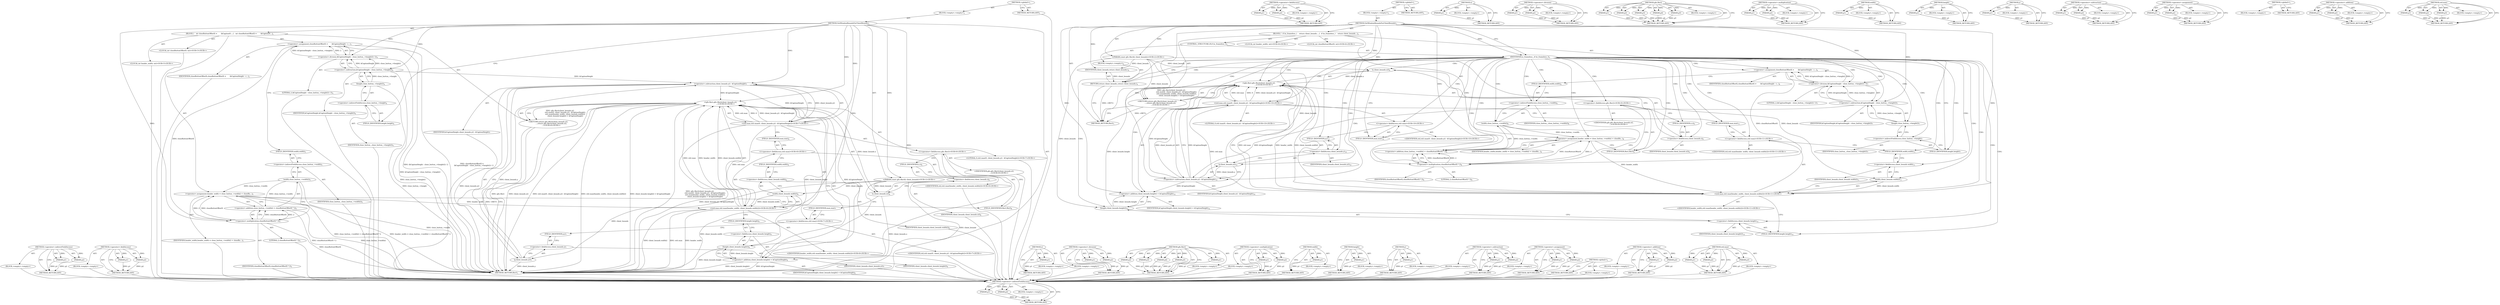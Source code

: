 digraph "std.max" {
vulnerable_110 [label=<(METHOD,&lt;operator&gt;.indirectFieldAccess)>];
vulnerable_111 [label=<(PARAM,p1)>];
vulnerable_112 [label=<(PARAM,p2)>];
vulnerable_113 [label=<(BLOCK,&lt;empty&gt;,&lt;empty&gt;)>];
vulnerable_114 [label=<(METHOD_RETURN,ANY)>];
vulnerable_137 [label=<(METHOD,&lt;operator&gt;.fieldAccess)>];
vulnerable_138 [label=<(PARAM,p1)>];
vulnerable_139 [label=<(PARAM,p2)>];
vulnerable_140 [label=<(BLOCK,&lt;empty&gt;,&lt;empty&gt;)>];
vulnerable_141 [label=<(METHOD_RETURN,ANY)>];
vulnerable_6 [label=<(METHOD,&lt;global&gt;)<SUB>1</SUB>>];
vulnerable_7 [label=<(BLOCK,&lt;empty&gt;,&lt;empty&gt;)<SUB>1</SUB>>];
vulnerable_8 [label=<(METHOD,GetWindowBoundsForClientBounds)<SUB>1</SUB>>];
vulnerable_9 [label="<(PARAM,const gfx::Rect&amp; client_bounds)<SUB>2</SUB>>"];
vulnerable_10 [label=<(BLOCK,{
   int closeButtonOffsetX =
       (kCaptionH...,{
   int closeButtonOffsetX =
       (kCaptionH...)<SUB>2</SUB>>];
vulnerable_11 [label="<(LOCAL,int closeButtonOffsetX: int)<SUB>3</SUB>>"];
vulnerable_12 [label=<(&lt;operator&gt;.assignment,closeButtonOffsetX =
       (kCaptionHeight - c...)<SUB>3</SUB>>];
vulnerable_13 [label=<(IDENTIFIER,closeButtonOffsetX,closeButtonOffsetX =
       (kCaptionHeight - c...)<SUB>3</SUB>>];
vulnerable_14 [label=<(&lt;operator&gt;.division,(kCaptionHeight - close_button_-&gt;height()) / 2)<SUB>4</SUB>>];
vulnerable_15 [label=<(&lt;operator&gt;.subtraction,kCaptionHeight - close_button_-&gt;height())<SUB>4</SUB>>];
vulnerable_16 [label=<(IDENTIFIER,kCaptionHeight,kCaptionHeight - close_button_-&gt;height())<SUB>4</SUB>>];
vulnerable_17 [label=<(height,close_button_-&gt;height())<SUB>4</SUB>>];
vulnerable_18 [label=<(&lt;operator&gt;.indirectFieldAccess,close_button_-&gt;height)<SUB>4</SUB>>];
vulnerable_19 [label=<(IDENTIFIER,close_button_,close_button_-&gt;height())<SUB>4</SUB>>];
vulnerable_20 [label=<(FIELD_IDENTIFIER,height,height)<SUB>4</SUB>>];
vulnerable_21 [label=<(LITERAL,2,(kCaptionHeight - close_button_-&gt;height()) / 2)<SUB>4</SUB>>];
vulnerable_22 [label="<(LOCAL,int header_width: int)<SUB>5</SUB>>"];
vulnerable_23 [label=<(&lt;operator&gt;.assignment,header_width = close_button_-&gt;width() + closeBu...)<SUB>5</SUB>>];
vulnerable_24 [label=<(IDENTIFIER,header_width,header_width = close_button_-&gt;width() + closeBu...)<SUB>5</SUB>>];
vulnerable_25 [label=<(&lt;operator&gt;.addition,close_button_-&gt;width() + closeButtonOffsetX * 2)<SUB>5</SUB>>];
vulnerable_26 [label=<(width,close_button_-&gt;width())<SUB>5</SUB>>];
vulnerable_27 [label=<(&lt;operator&gt;.indirectFieldAccess,close_button_-&gt;width)<SUB>5</SUB>>];
vulnerable_28 [label=<(IDENTIFIER,close_button_,close_button_-&gt;width())<SUB>5</SUB>>];
vulnerable_29 [label=<(FIELD_IDENTIFIER,width,width)<SUB>5</SUB>>];
vulnerable_30 [label=<(&lt;operator&gt;.multiplication,closeButtonOffsetX * 2)<SUB>5</SUB>>];
vulnerable_31 [label=<(IDENTIFIER,closeButtonOffsetX,closeButtonOffsetX * 2)<SUB>5</SUB>>];
vulnerable_32 [label=<(LITERAL,2,closeButtonOffsetX * 2)<SUB>5</SUB>>];
vulnerable_33 [label="<(RETURN,return gfx::Rect(client_bounds.x(),
           ...,return gfx::Rect(client_bounds.x(),
           ...)<SUB>6</SUB>>"];
vulnerable_34 [label="<(gfx.Rect,gfx::Rect(client_bounds.x(),
                  ...)<SUB>6</SUB>>"];
vulnerable_35 [label="<(&lt;operator&gt;.fieldAccess,gfx::Rect)<SUB>6</SUB>>"];
vulnerable_36 [label="<(IDENTIFIER,gfx,gfx::Rect(client_bounds.x(),
                  ...)<SUB>6</SUB>>"];
vulnerable_37 [label=<(FIELD_IDENTIFIER,Rect,Rect)<SUB>6</SUB>>];
vulnerable_38 [label=<(x,client_bounds.x())<SUB>6</SUB>>];
vulnerable_39 [label=<(&lt;operator&gt;.fieldAccess,client_bounds.x)<SUB>6</SUB>>];
vulnerable_40 [label=<(IDENTIFIER,client_bounds,client_bounds.x())<SUB>6</SUB>>];
vulnerable_41 [label=<(FIELD_IDENTIFIER,x,x)<SUB>6</SUB>>];
vulnerable_42 [label="<(std.max,std::max(0, client_bounds.y() - kCaptionHeight))<SUB>7</SUB>>"];
vulnerable_43 [label="<(&lt;operator&gt;.fieldAccess,std::max)<SUB>7</SUB>>"];
vulnerable_44 [label="<(IDENTIFIER,std,std::max(0, client_bounds.y() - kCaptionHeight))<SUB>7</SUB>>"];
vulnerable_45 [label=<(FIELD_IDENTIFIER,max,max)<SUB>7</SUB>>];
vulnerable_46 [label="<(LITERAL,0,std::max(0, client_bounds.y() - kCaptionHeight))<SUB>7</SUB>>"];
vulnerable_47 [label=<(&lt;operator&gt;.subtraction,client_bounds.y() - kCaptionHeight)<SUB>7</SUB>>];
vulnerable_48 [label=<(y,client_bounds.y())<SUB>7</SUB>>];
vulnerable_49 [label=<(&lt;operator&gt;.fieldAccess,client_bounds.y)<SUB>7</SUB>>];
vulnerable_50 [label=<(IDENTIFIER,client_bounds,client_bounds.y())<SUB>7</SUB>>];
vulnerable_51 [label=<(FIELD_IDENTIFIER,y,y)<SUB>7</SUB>>];
vulnerable_52 [label=<(IDENTIFIER,kCaptionHeight,client_bounds.y() - kCaptionHeight)<SUB>7</SUB>>];
vulnerable_53 [label="<(std.max,std::max(header_width, client_bounds.width()))<SUB>8</SUB>>"];
vulnerable_54 [label="<(&lt;operator&gt;.fieldAccess,std::max)<SUB>8</SUB>>"];
vulnerable_55 [label="<(IDENTIFIER,std,std::max(header_width, client_bounds.width()))<SUB>8</SUB>>"];
vulnerable_56 [label=<(FIELD_IDENTIFIER,max,max)<SUB>8</SUB>>];
vulnerable_57 [label="<(IDENTIFIER,header_width,std::max(header_width, client_bounds.width()))<SUB>8</SUB>>"];
vulnerable_58 [label=<(width,client_bounds.width())<SUB>8</SUB>>];
vulnerable_59 [label=<(&lt;operator&gt;.fieldAccess,client_bounds.width)<SUB>8</SUB>>];
vulnerable_60 [label=<(IDENTIFIER,client_bounds,client_bounds.width())<SUB>8</SUB>>];
vulnerable_61 [label=<(FIELD_IDENTIFIER,width,width)<SUB>8</SUB>>];
vulnerable_62 [label=<(&lt;operator&gt;.addition,client_bounds.height() + kCaptionHeight)<SUB>9</SUB>>];
vulnerable_63 [label=<(height,client_bounds.height())<SUB>9</SUB>>];
vulnerable_64 [label=<(&lt;operator&gt;.fieldAccess,client_bounds.height)<SUB>9</SUB>>];
vulnerable_65 [label=<(IDENTIFIER,client_bounds,client_bounds.height())<SUB>9</SUB>>];
vulnerable_66 [label=<(FIELD_IDENTIFIER,height,height)<SUB>9</SUB>>];
vulnerable_67 [label=<(IDENTIFIER,kCaptionHeight,client_bounds.height() + kCaptionHeight)<SUB>9</SUB>>];
vulnerable_68 [label=<(METHOD_RETURN,Rect)<SUB>1</SUB>>];
vulnerable_70 [label=<(METHOD_RETURN,ANY)<SUB>1</SUB>>];
vulnerable_142 [label=<(METHOD,x)>];
vulnerable_143 [label=<(PARAM,p1)>];
vulnerable_144 [label=<(BLOCK,&lt;empty&gt;,&lt;empty&gt;)>];
vulnerable_145 [label=<(METHOD_RETURN,ANY)>];
vulnerable_96 [label=<(METHOD,&lt;operator&gt;.division)>];
vulnerable_97 [label=<(PARAM,p1)>];
vulnerable_98 [label=<(PARAM,p2)>];
vulnerable_99 [label=<(BLOCK,&lt;empty&gt;,&lt;empty&gt;)>];
vulnerable_100 [label=<(METHOD_RETURN,ANY)>];
vulnerable_129 [label=<(METHOD,gfx.Rect)>];
vulnerable_130 [label=<(PARAM,p1)>];
vulnerable_131 [label=<(PARAM,p2)>];
vulnerable_132 [label=<(PARAM,p3)>];
vulnerable_133 [label=<(PARAM,p4)>];
vulnerable_134 [label=<(PARAM,p5)>];
vulnerable_135 [label=<(BLOCK,&lt;empty&gt;,&lt;empty&gt;)>];
vulnerable_136 [label=<(METHOD_RETURN,ANY)>];
vulnerable_124 [label=<(METHOD,&lt;operator&gt;.multiplication)>];
vulnerable_125 [label=<(PARAM,p1)>];
vulnerable_126 [label=<(PARAM,p2)>];
vulnerable_127 [label=<(BLOCK,&lt;empty&gt;,&lt;empty&gt;)>];
vulnerable_128 [label=<(METHOD_RETURN,ANY)>];
vulnerable_120 [label=<(METHOD,width)>];
vulnerable_121 [label=<(PARAM,p1)>];
vulnerable_122 [label=<(BLOCK,&lt;empty&gt;,&lt;empty&gt;)>];
vulnerable_123 [label=<(METHOD_RETURN,ANY)>];
vulnerable_106 [label=<(METHOD,height)>];
vulnerable_107 [label=<(PARAM,p1)>];
vulnerable_108 [label=<(BLOCK,&lt;empty&gt;,&lt;empty&gt;)>];
vulnerable_109 [label=<(METHOD_RETURN,ANY)>];
vulnerable_152 [label=<(METHOD,y)>];
vulnerable_153 [label=<(PARAM,p1)>];
vulnerable_154 [label=<(BLOCK,&lt;empty&gt;,&lt;empty&gt;)>];
vulnerable_155 [label=<(METHOD_RETURN,ANY)>];
vulnerable_101 [label=<(METHOD,&lt;operator&gt;.subtraction)>];
vulnerable_102 [label=<(PARAM,p1)>];
vulnerable_103 [label=<(PARAM,p2)>];
vulnerable_104 [label=<(BLOCK,&lt;empty&gt;,&lt;empty&gt;)>];
vulnerable_105 [label=<(METHOD_RETURN,ANY)>];
vulnerable_91 [label=<(METHOD,&lt;operator&gt;.assignment)>];
vulnerable_92 [label=<(PARAM,p1)>];
vulnerable_93 [label=<(PARAM,p2)>];
vulnerable_94 [label=<(BLOCK,&lt;empty&gt;,&lt;empty&gt;)>];
vulnerable_95 [label=<(METHOD_RETURN,ANY)>];
vulnerable_85 [label=<(METHOD,&lt;global&gt;)<SUB>1</SUB>>];
vulnerable_86 [label=<(BLOCK,&lt;empty&gt;,&lt;empty&gt;)>];
vulnerable_87 [label=<(METHOD_RETURN,ANY)>];
vulnerable_115 [label=<(METHOD,&lt;operator&gt;.addition)>];
vulnerable_116 [label=<(PARAM,p1)>];
vulnerable_117 [label=<(PARAM,p2)>];
vulnerable_118 [label=<(BLOCK,&lt;empty&gt;,&lt;empty&gt;)>];
vulnerable_119 [label=<(METHOD_RETURN,ANY)>];
vulnerable_146 [label=<(METHOD,std.max)>];
vulnerable_147 [label=<(PARAM,p1)>];
vulnerable_148 [label=<(PARAM,p2)>];
vulnerable_149 [label=<(PARAM,p3)>];
vulnerable_150 [label=<(BLOCK,&lt;empty&gt;,&lt;empty&gt;)>];
vulnerable_151 [label=<(METHOD_RETURN,ANY)>];
fixed_115 [label=<(METHOD,&lt;operator&gt;.indirectFieldAccess)>];
fixed_116 [label=<(PARAM,p1)>];
fixed_117 [label=<(PARAM,p2)>];
fixed_118 [label=<(BLOCK,&lt;empty&gt;,&lt;empty&gt;)>];
fixed_119 [label=<(METHOD_RETURN,ANY)>];
fixed_142 [label=<(METHOD,&lt;operator&gt;.fieldAccess)>];
fixed_143 [label=<(PARAM,p1)>];
fixed_144 [label=<(PARAM,p2)>];
fixed_145 [label=<(BLOCK,&lt;empty&gt;,&lt;empty&gt;)>];
fixed_146 [label=<(METHOD_RETURN,ANY)>];
fixed_6 [label=<(METHOD,&lt;global&gt;)<SUB>1</SUB>>];
fixed_7 [label=<(BLOCK,&lt;empty&gt;,&lt;empty&gt;)<SUB>1</SUB>>];
fixed_8 [label=<(METHOD,GetWindowBoundsForClientBounds)<SUB>1</SUB>>];
fixed_9 [label="<(PARAM,const gfx::Rect&amp; client_bounds)<SUB>2</SUB>>"];
fixed_10 [label=<(BLOCK,{
  if (is_frameless_)
    return client_bounds...,{
  if (is_frameless_)
    return client_bounds...)<SUB>2</SUB>>];
fixed_11 [label=<(CONTROL_STRUCTURE,IF,if (is_frameless_))<SUB>3</SUB>>];
fixed_12 [label=<(IDENTIFIER,is_frameless_,if (is_frameless_))<SUB>3</SUB>>];
fixed_13 [label=<(BLOCK,&lt;empty&gt;,&lt;empty&gt;)<SUB>4</SUB>>];
fixed_14 [label=<(RETURN,return client_bounds;,return client_bounds;)<SUB>4</SUB>>];
fixed_15 [label=<(IDENTIFIER,client_bounds,return client_bounds;)<SUB>4</SUB>>];
fixed_16 [label="<(LOCAL,int closeButtonOffsetX: int)<SUB>6</SUB>>"];
fixed_17 [label=<(&lt;operator&gt;.assignment,closeButtonOffsetX =
       (kCaptionHeight - c...)<SUB>6</SUB>>];
fixed_18 [label=<(IDENTIFIER,closeButtonOffsetX,closeButtonOffsetX =
       (kCaptionHeight - c...)<SUB>6</SUB>>];
fixed_19 [label=<(&lt;operator&gt;.division,(kCaptionHeight - close_button_-&gt;height()) / 2)<SUB>7</SUB>>];
fixed_20 [label=<(&lt;operator&gt;.subtraction,kCaptionHeight - close_button_-&gt;height())<SUB>7</SUB>>];
fixed_21 [label=<(IDENTIFIER,kCaptionHeight,kCaptionHeight - close_button_-&gt;height())<SUB>7</SUB>>];
fixed_22 [label=<(height,close_button_-&gt;height())<SUB>7</SUB>>];
fixed_23 [label=<(&lt;operator&gt;.indirectFieldAccess,close_button_-&gt;height)<SUB>7</SUB>>];
fixed_24 [label=<(IDENTIFIER,close_button_,close_button_-&gt;height())<SUB>7</SUB>>];
fixed_25 [label=<(FIELD_IDENTIFIER,height,height)<SUB>7</SUB>>];
fixed_26 [label=<(LITERAL,2,(kCaptionHeight - close_button_-&gt;height()) / 2)<SUB>7</SUB>>];
fixed_27 [label="<(LOCAL,int header_width: int)<SUB>8</SUB>>"];
fixed_28 [label=<(&lt;operator&gt;.assignment,header_width = close_button_-&gt;width() + closeBu...)<SUB>8</SUB>>];
fixed_29 [label=<(IDENTIFIER,header_width,header_width = close_button_-&gt;width() + closeBu...)<SUB>8</SUB>>];
fixed_30 [label=<(&lt;operator&gt;.addition,close_button_-&gt;width() + closeButtonOffsetX * 2)<SUB>8</SUB>>];
fixed_31 [label=<(width,close_button_-&gt;width())<SUB>8</SUB>>];
fixed_32 [label=<(&lt;operator&gt;.indirectFieldAccess,close_button_-&gt;width)<SUB>8</SUB>>];
fixed_33 [label=<(IDENTIFIER,close_button_,close_button_-&gt;width())<SUB>8</SUB>>];
fixed_34 [label=<(FIELD_IDENTIFIER,width,width)<SUB>8</SUB>>];
fixed_35 [label=<(&lt;operator&gt;.multiplication,closeButtonOffsetX * 2)<SUB>8</SUB>>];
fixed_36 [label=<(IDENTIFIER,closeButtonOffsetX,closeButtonOffsetX * 2)<SUB>8</SUB>>];
fixed_37 [label=<(LITERAL,2,closeButtonOffsetX * 2)<SUB>8</SUB>>];
fixed_38 [label="<(RETURN,return gfx::Rect(client_bounds.x(),
           ...,return gfx::Rect(client_bounds.x(),
           ...)<SUB>9</SUB>>"];
fixed_39 [label="<(gfx.Rect,gfx::Rect(client_bounds.x(),
                  ...)<SUB>9</SUB>>"];
fixed_40 [label="<(&lt;operator&gt;.fieldAccess,gfx::Rect)<SUB>9</SUB>>"];
fixed_41 [label="<(IDENTIFIER,gfx,gfx::Rect(client_bounds.x(),
                  ...)<SUB>9</SUB>>"];
fixed_42 [label=<(FIELD_IDENTIFIER,Rect,Rect)<SUB>9</SUB>>];
fixed_43 [label=<(x,client_bounds.x())<SUB>9</SUB>>];
fixed_44 [label=<(&lt;operator&gt;.fieldAccess,client_bounds.x)<SUB>9</SUB>>];
fixed_45 [label=<(IDENTIFIER,client_bounds,client_bounds.x())<SUB>9</SUB>>];
fixed_46 [label=<(FIELD_IDENTIFIER,x,x)<SUB>9</SUB>>];
fixed_47 [label="<(std.max,std::max(0, client_bounds.y() - kCaptionHeight))<SUB>10</SUB>>"];
fixed_48 [label="<(&lt;operator&gt;.fieldAccess,std::max)<SUB>10</SUB>>"];
fixed_49 [label="<(IDENTIFIER,std,std::max(0, client_bounds.y() - kCaptionHeight))<SUB>10</SUB>>"];
fixed_50 [label=<(FIELD_IDENTIFIER,max,max)<SUB>10</SUB>>];
fixed_51 [label="<(LITERAL,0,std::max(0, client_bounds.y() - kCaptionHeight))<SUB>10</SUB>>"];
fixed_52 [label=<(&lt;operator&gt;.subtraction,client_bounds.y() - kCaptionHeight)<SUB>10</SUB>>];
fixed_53 [label=<(y,client_bounds.y())<SUB>10</SUB>>];
fixed_54 [label=<(&lt;operator&gt;.fieldAccess,client_bounds.y)<SUB>10</SUB>>];
fixed_55 [label=<(IDENTIFIER,client_bounds,client_bounds.y())<SUB>10</SUB>>];
fixed_56 [label=<(FIELD_IDENTIFIER,y,y)<SUB>10</SUB>>];
fixed_57 [label=<(IDENTIFIER,kCaptionHeight,client_bounds.y() - kCaptionHeight)<SUB>10</SUB>>];
fixed_58 [label="<(std.max,std::max(header_width, client_bounds.width()))<SUB>11</SUB>>"];
fixed_59 [label="<(&lt;operator&gt;.fieldAccess,std::max)<SUB>11</SUB>>"];
fixed_60 [label="<(IDENTIFIER,std,std::max(header_width, client_bounds.width()))<SUB>11</SUB>>"];
fixed_61 [label=<(FIELD_IDENTIFIER,max,max)<SUB>11</SUB>>];
fixed_62 [label="<(IDENTIFIER,header_width,std::max(header_width, client_bounds.width()))<SUB>11</SUB>>"];
fixed_63 [label=<(width,client_bounds.width())<SUB>11</SUB>>];
fixed_64 [label=<(&lt;operator&gt;.fieldAccess,client_bounds.width)<SUB>11</SUB>>];
fixed_65 [label=<(IDENTIFIER,client_bounds,client_bounds.width())<SUB>11</SUB>>];
fixed_66 [label=<(FIELD_IDENTIFIER,width,width)<SUB>11</SUB>>];
fixed_67 [label=<(&lt;operator&gt;.addition,client_bounds.height() + kCaptionHeight)<SUB>12</SUB>>];
fixed_68 [label=<(height,client_bounds.height())<SUB>12</SUB>>];
fixed_69 [label=<(&lt;operator&gt;.fieldAccess,client_bounds.height)<SUB>12</SUB>>];
fixed_70 [label=<(IDENTIFIER,client_bounds,client_bounds.height())<SUB>12</SUB>>];
fixed_71 [label=<(FIELD_IDENTIFIER,height,height)<SUB>12</SUB>>];
fixed_72 [label=<(IDENTIFIER,kCaptionHeight,client_bounds.height() + kCaptionHeight)<SUB>12</SUB>>];
fixed_73 [label=<(METHOD_RETURN,Rect)<SUB>1</SUB>>];
fixed_75 [label=<(METHOD_RETURN,ANY)<SUB>1</SUB>>];
fixed_147 [label=<(METHOD,x)>];
fixed_148 [label=<(PARAM,p1)>];
fixed_149 [label=<(BLOCK,&lt;empty&gt;,&lt;empty&gt;)>];
fixed_150 [label=<(METHOD_RETURN,ANY)>];
fixed_101 [label=<(METHOD,&lt;operator&gt;.division)>];
fixed_102 [label=<(PARAM,p1)>];
fixed_103 [label=<(PARAM,p2)>];
fixed_104 [label=<(BLOCK,&lt;empty&gt;,&lt;empty&gt;)>];
fixed_105 [label=<(METHOD_RETURN,ANY)>];
fixed_134 [label=<(METHOD,gfx.Rect)>];
fixed_135 [label=<(PARAM,p1)>];
fixed_136 [label=<(PARAM,p2)>];
fixed_137 [label=<(PARAM,p3)>];
fixed_138 [label=<(PARAM,p4)>];
fixed_139 [label=<(PARAM,p5)>];
fixed_140 [label=<(BLOCK,&lt;empty&gt;,&lt;empty&gt;)>];
fixed_141 [label=<(METHOD_RETURN,ANY)>];
fixed_129 [label=<(METHOD,&lt;operator&gt;.multiplication)>];
fixed_130 [label=<(PARAM,p1)>];
fixed_131 [label=<(PARAM,p2)>];
fixed_132 [label=<(BLOCK,&lt;empty&gt;,&lt;empty&gt;)>];
fixed_133 [label=<(METHOD_RETURN,ANY)>];
fixed_125 [label=<(METHOD,width)>];
fixed_126 [label=<(PARAM,p1)>];
fixed_127 [label=<(BLOCK,&lt;empty&gt;,&lt;empty&gt;)>];
fixed_128 [label=<(METHOD_RETURN,ANY)>];
fixed_111 [label=<(METHOD,height)>];
fixed_112 [label=<(PARAM,p1)>];
fixed_113 [label=<(BLOCK,&lt;empty&gt;,&lt;empty&gt;)>];
fixed_114 [label=<(METHOD_RETURN,ANY)>];
fixed_157 [label=<(METHOD,y)>];
fixed_158 [label=<(PARAM,p1)>];
fixed_159 [label=<(BLOCK,&lt;empty&gt;,&lt;empty&gt;)>];
fixed_160 [label=<(METHOD_RETURN,ANY)>];
fixed_106 [label=<(METHOD,&lt;operator&gt;.subtraction)>];
fixed_107 [label=<(PARAM,p1)>];
fixed_108 [label=<(PARAM,p2)>];
fixed_109 [label=<(BLOCK,&lt;empty&gt;,&lt;empty&gt;)>];
fixed_110 [label=<(METHOD_RETURN,ANY)>];
fixed_96 [label=<(METHOD,&lt;operator&gt;.assignment)>];
fixed_97 [label=<(PARAM,p1)>];
fixed_98 [label=<(PARAM,p2)>];
fixed_99 [label=<(BLOCK,&lt;empty&gt;,&lt;empty&gt;)>];
fixed_100 [label=<(METHOD_RETURN,ANY)>];
fixed_90 [label=<(METHOD,&lt;global&gt;)<SUB>1</SUB>>];
fixed_91 [label=<(BLOCK,&lt;empty&gt;,&lt;empty&gt;)>];
fixed_92 [label=<(METHOD_RETURN,ANY)>];
fixed_120 [label=<(METHOD,&lt;operator&gt;.addition)>];
fixed_121 [label=<(PARAM,p1)>];
fixed_122 [label=<(PARAM,p2)>];
fixed_123 [label=<(BLOCK,&lt;empty&gt;,&lt;empty&gt;)>];
fixed_124 [label=<(METHOD_RETURN,ANY)>];
fixed_151 [label=<(METHOD,std.max)>];
fixed_152 [label=<(PARAM,p1)>];
fixed_153 [label=<(PARAM,p2)>];
fixed_154 [label=<(PARAM,p3)>];
fixed_155 [label=<(BLOCK,&lt;empty&gt;,&lt;empty&gt;)>];
fixed_156 [label=<(METHOD_RETURN,ANY)>];
vulnerable_110 -> vulnerable_111  [key=0, label="AST: "];
vulnerable_110 -> vulnerable_111  [key=1, label="DDG: "];
vulnerable_110 -> vulnerable_113  [key=0, label="AST: "];
vulnerable_110 -> vulnerable_112  [key=0, label="AST: "];
vulnerable_110 -> vulnerable_112  [key=1, label="DDG: "];
vulnerable_110 -> vulnerable_114  [key=0, label="AST: "];
vulnerable_110 -> vulnerable_114  [key=1, label="CFG: "];
vulnerable_111 -> vulnerable_114  [key=0, label="DDG: p1"];
vulnerable_112 -> vulnerable_114  [key=0, label="DDG: p2"];
vulnerable_113 -> fixed_115  [key=0];
vulnerable_114 -> fixed_115  [key=0];
vulnerable_137 -> vulnerable_138  [key=0, label="AST: "];
vulnerable_137 -> vulnerable_138  [key=1, label="DDG: "];
vulnerable_137 -> vulnerable_140  [key=0, label="AST: "];
vulnerable_137 -> vulnerable_139  [key=0, label="AST: "];
vulnerable_137 -> vulnerable_139  [key=1, label="DDG: "];
vulnerable_137 -> vulnerable_141  [key=0, label="AST: "];
vulnerable_137 -> vulnerable_141  [key=1, label="CFG: "];
vulnerable_138 -> vulnerable_141  [key=0, label="DDG: p1"];
vulnerable_139 -> vulnerable_141  [key=0, label="DDG: p2"];
vulnerable_140 -> fixed_115  [key=0];
vulnerable_141 -> fixed_115  [key=0];
vulnerable_6 -> vulnerable_7  [key=0, label="AST: "];
vulnerable_6 -> vulnerable_70  [key=0, label="AST: "];
vulnerable_6 -> vulnerable_70  [key=1, label="CFG: "];
vulnerable_7 -> vulnerable_8  [key=0, label="AST: "];
vulnerable_8 -> vulnerable_9  [key=0, label="AST: "];
vulnerable_8 -> vulnerable_9  [key=1, label="DDG: "];
vulnerable_8 -> vulnerable_10  [key=0, label="AST: "];
vulnerable_8 -> vulnerable_68  [key=0, label="AST: "];
vulnerable_8 -> vulnerable_20  [key=0, label="CFG: "];
vulnerable_8 -> vulnerable_14  [key=0, label="DDG: "];
vulnerable_8 -> vulnerable_34  [key=0, label="DDG: "];
vulnerable_8 -> vulnerable_15  [key=0, label="DDG: "];
vulnerable_8 -> vulnerable_30  [key=0, label="DDG: "];
vulnerable_8 -> vulnerable_42  [key=0, label="DDG: "];
vulnerable_8 -> vulnerable_53  [key=0, label="DDG: "];
vulnerable_8 -> vulnerable_62  [key=0, label="DDG: "];
vulnerable_8 -> vulnerable_47  [key=0, label="DDG: "];
vulnerable_9 -> vulnerable_68  [key=0, label="DDG: client_bounds"];
vulnerable_9 -> vulnerable_38  [key=0, label="DDG: client_bounds"];
vulnerable_9 -> vulnerable_58  [key=0, label="DDG: client_bounds"];
vulnerable_9 -> vulnerable_63  [key=0, label="DDG: client_bounds"];
vulnerable_9 -> vulnerable_48  [key=0, label="DDG: client_bounds"];
vulnerable_10 -> vulnerable_11  [key=0, label="AST: "];
vulnerable_10 -> vulnerable_12  [key=0, label="AST: "];
vulnerable_10 -> vulnerable_22  [key=0, label="AST: "];
vulnerable_10 -> vulnerable_23  [key=0, label="AST: "];
vulnerable_10 -> vulnerable_33  [key=0, label="AST: "];
vulnerable_11 -> fixed_115  [key=0];
vulnerable_12 -> vulnerable_13  [key=0, label="AST: "];
vulnerable_12 -> vulnerable_14  [key=0, label="AST: "];
vulnerable_12 -> vulnerable_29  [key=0, label="CFG: "];
vulnerable_12 -> vulnerable_68  [key=0, label="DDG: (kCaptionHeight - close_button_-&gt;height()) / 2"];
vulnerable_12 -> vulnerable_68  [key=1, label="DDG: closeButtonOffsetX =
       (kCaptionHeight - close_button_-&gt;height()) / 2"];
vulnerable_12 -> vulnerable_30  [key=0, label="DDG: closeButtonOffsetX"];
vulnerable_13 -> fixed_115  [key=0];
vulnerable_14 -> vulnerable_15  [key=0, label="AST: "];
vulnerable_14 -> vulnerable_21  [key=0, label="AST: "];
vulnerable_14 -> vulnerable_12  [key=0, label="CFG: "];
vulnerable_14 -> vulnerable_12  [key=1, label="DDG: kCaptionHeight - close_button_-&gt;height()"];
vulnerable_14 -> vulnerable_12  [key=2, label="DDG: 2"];
vulnerable_14 -> vulnerable_68  [key=0, label="DDG: kCaptionHeight - close_button_-&gt;height()"];
vulnerable_15 -> vulnerable_16  [key=0, label="AST: "];
vulnerable_15 -> vulnerable_17  [key=0, label="AST: "];
vulnerable_15 -> vulnerable_14  [key=0, label="CFG: "];
vulnerable_15 -> vulnerable_14  [key=1, label="DDG: kCaptionHeight"];
vulnerable_15 -> vulnerable_14  [key=2, label="DDG: close_button_-&gt;height()"];
vulnerable_15 -> vulnerable_68  [key=0, label="DDG: close_button_-&gt;height()"];
vulnerable_15 -> vulnerable_47  [key=0, label="DDG: kCaptionHeight"];
vulnerable_16 -> fixed_115  [key=0];
vulnerable_17 -> vulnerable_18  [key=0, label="AST: "];
vulnerable_17 -> vulnerable_15  [key=0, label="CFG: "];
vulnerable_17 -> vulnerable_15  [key=1, label="DDG: close_button_-&gt;height"];
vulnerable_17 -> vulnerable_68  [key=0, label="DDG: close_button_-&gt;height"];
vulnerable_18 -> vulnerable_19  [key=0, label="AST: "];
vulnerable_18 -> vulnerable_20  [key=0, label="AST: "];
vulnerable_18 -> vulnerable_17  [key=0, label="CFG: "];
vulnerable_19 -> fixed_115  [key=0];
vulnerable_20 -> vulnerable_18  [key=0, label="CFG: "];
vulnerable_21 -> fixed_115  [key=0];
vulnerable_22 -> fixed_115  [key=0];
vulnerable_23 -> vulnerable_24  [key=0, label="AST: "];
vulnerable_23 -> vulnerable_25  [key=0, label="AST: "];
vulnerable_23 -> vulnerable_37  [key=0, label="CFG: "];
vulnerable_23 -> vulnerable_68  [key=0, label="DDG: close_button_-&gt;width() + closeButtonOffsetX * 2"];
vulnerable_23 -> vulnerable_68  [key=1, label="DDG: header_width = close_button_-&gt;width() + closeButtonOffsetX * 2"];
vulnerable_23 -> vulnerable_53  [key=0, label="DDG: header_width"];
vulnerable_24 -> fixed_115  [key=0];
vulnerable_25 -> vulnerable_26  [key=0, label="AST: "];
vulnerable_25 -> vulnerable_30  [key=0, label="AST: "];
vulnerable_25 -> vulnerable_23  [key=0, label="CFG: "];
vulnerable_25 -> vulnerable_68  [key=0, label="DDG: close_button_-&gt;width()"];
vulnerable_25 -> vulnerable_68  [key=1, label="DDG: closeButtonOffsetX * 2"];
vulnerable_26 -> vulnerable_27  [key=0, label="AST: "];
vulnerable_26 -> vulnerable_30  [key=0, label="CFG: "];
vulnerable_26 -> vulnerable_68  [key=0, label="DDG: close_button_-&gt;width"];
vulnerable_26 -> vulnerable_23  [key=0, label="DDG: close_button_-&gt;width"];
vulnerable_26 -> vulnerable_25  [key=0, label="DDG: close_button_-&gt;width"];
vulnerable_27 -> vulnerable_28  [key=0, label="AST: "];
vulnerable_27 -> vulnerable_29  [key=0, label="AST: "];
vulnerable_27 -> vulnerable_26  [key=0, label="CFG: "];
vulnerable_28 -> fixed_115  [key=0];
vulnerable_29 -> vulnerable_27  [key=0, label="CFG: "];
vulnerable_30 -> vulnerable_31  [key=0, label="AST: "];
vulnerable_30 -> vulnerable_32  [key=0, label="AST: "];
vulnerable_30 -> vulnerable_25  [key=0, label="CFG: "];
vulnerable_30 -> vulnerable_25  [key=1, label="DDG: closeButtonOffsetX"];
vulnerable_30 -> vulnerable_25  [key=2, label="DDG: 2"];
vulnerable_30 -> vulnerable_68  [key=0, label="DDG: closeButtonOffsetX"];
vulnerable_30 -> vulnerable_23  [key=0, label="DDG: closeButtonOffsetX"];
vulnerable_30 -> vulnerable_23  [key=1, label="DDG: 2"];
vulnerable_31 -> fixed_115  [key=0];
vulnerable_32 -> fixed_115  [key=0];
vulnerable_33 -> vulnerable_34  [key=0, label="AST: "];
vulnerable_33 -> vulnerable_68  [key=0, label="CFG: "];
vulnerable_33 -> vulnerable_68  [key=1, label="DDG: &lt;RET&gt;"];
vulnerable_34 -> vulnerable_35  [key=0, label="AST: "];
vulnerable_34 -> vulnerable_38  [key=0, label="AST: "];
vulnerable_34 -> vulnerable_42  [key=0, label="AST: "];
vulnerable_34 -> vulnerable_53  [key=0, label="AST: "];
vulnerable_34 -> vulnerable_62  [key=0, label="AST: "];
vulnerable_34 -> vulnerable_33  [key=0, label="CFG: "];
vulnerable_34 -> vulnerable_33  [key=1, label="DDG: gfx::Rect(client_bounds.x(),
                   std::max(0, client_bounds.y() - kCaptionHeight),
                   std::max(header_width, client_bounds.width()),
                   client_bounds.height() + kCaptionHeight)"];
vulnerable_34 -> vulnerable_68  [key=0, label="DDG: gfx::Rect"];
vulnerable_34 -> vulnerable_68  [key=1, label="DDG: client_bounds.x()"];
vulnerable_34 -> vulnerable_68  [key=2, label="DDG: std::max(0, client_bounds.y() - kCaptionHeight)"];
vulnerable_34 -> vulnerable_68  [key=3, label="DDG: std::max(header_width, client_bounds.width())"];
vulnerable_34 -> vulnerable_68  [key=4, label="DDG: client_bounds.height() + kCaptionHeight"];
vulnerable_34 -> vulnerable_68  [key=5, label="DDG: gfx::Rect(client_bounds.x(),
                   std::max(0, client_bounds.y() - kCaptionHeight),
                   std::max(header_width, client_bounds.width()),
                   client_bounds.height() + kCaptionHeight)"];
vulnerable_35 -> vulnerable_36  [key=0, label="AST: "];
vulnerable_35 -> vulnerable_37  [key=0, label="AST: "];
vulnerable_35 -> vulnerable_41  [key=0, label="CFG: "];
vulnerable_36 -> fixed_115  [key=0];
vulnerable_37 -> vulnerable_35  [key=0, label="CFG: "];
vulnerable_38 -> vulnerable_39  [key=0, label="AST: "];
vulnerable_38 -> vulnerable_45  [key=0, label="CFG: "];
vulnerable_38 -> vulnerable_68  [key=0, label="DDG: client_bounds.x"];
vulnerable_38 -> vulnerable_34  [key=0, label="DDG: client_bounds.x"];
vulnerable_39 -> vulnerable_40  [key=0, label="AST: "];
vulnerable_39 -> vulnerable_41  [key=0, label="AST: "];
vulnerable_39 -> vulnerable_38  [key=0, label="CFG: "];
vulnerable_40 -> fixed_115  [key=0];
vulnerable_41 -> vulnerable_39  [key=0, label="CFG: "];
vulnerable_42 -> vulnerable_43  [key=0, label="AST: "];
vulnerable_42 -> vulnerable_46  [key=0, label="AST: "];
vulnerable_42 -> vulnerable_47  [key=0, label="AST: "];
vulnerable_42 -> vulnerable_56  [key=0, label="CFG: "];
vulnerable_42 -> vulnerable_68  [key=0, label="DDG: client_bounds.y() - kCaptionHeight"];
vulnerable_42 -> vulnerable_34  [key=0, label="DDG: std::max"];
vulnerable_42 -> vulnerable_34  [key=1, label="DDG: 0"];
vulnerable_42 -> vulnerable_34  [key=2, label="DDG: client_bounds.y() - kCaptionHeight"];
vulnerable_42 -> vulnerable_53  [key=0, label="DDG: std::max"];
vulnerable_43 -> vulnerable_44  [key=0, label="AST: "];
vulnerable_43 -> vulnerable_45  [key=0, label="AST: "];
vulnerable_43 -> vulnerable_51  [key=0, label="CFG: "];
vulnerable_44 -> fixed_115  [key=0];
vulnerable_45 -> vulnerable_43  [key=0, label="CFG: "];
vulnerable_46 -> fixed_115  [key=0];
vulnerable_47 -> vulnerable_48  [key=0, label="AST: "];
vulnerable_47 -> vulnerable_52  [key=0, label="AST: "];
vulnerable_47 -> vulnerable_42  [key=0, label="CFG: "];
vulnerable_47 -> vulnerable_42  [key=1, label="DDG: client_bounds.y()"];
vulnerable_47 -> vulnerable_42  [key=2, label="DDG: kCaptionHeight"];
vulnerable_47 -> vulnerable_68  [key=0, label="DDG: client_bounds.y()"];
vulnerable_47 -> vulnerable_34  [key=0, label="DDG: kCaptionHeight"];
vulnerable_47 -> vulnerable_62  [key=0, label="DDG: kCaptionHeight"];
vulnerable_48 -> vulnerable_49  [key=0, label="AST: "];
vulnerable_48 -> vulnerable_47  [key=0, label="CFG: "];
vulnerable_48 -> vulnerable_47  [key=1, label="DDG: client_bounds.y"];
vulnerable_48 -> vulnerable_68  [key=0, label="DDG: client_bounds.y"];
vulnerable_49 -> vulnerable_50  [key=0, label="AST: "];
vulnerable_49 -> vulnerable_51  [key=0, label="AST: "];
vulnerable_49 -> vulnerable_48  [key=0, label="CFG: "];
vulnerable_50 -> fixed_115  [key=0];
vulnerable_51 -> vulnerable_49  [key=0, label="CFG: "];
vulnerable_52 -> fixed_115  [key=0];
vulnerable_53 -> vulnerable_54  [key=0, label="AST: "];
vulnerable_53 -> vulnerable_57  [key=0, label="AST: "];
vulnerable_53 -> vulnerable_58  [key=0, label="AST: "];
vulnerable_53 -> vulnerable_66  [key=0, label="CFG: "];
vulnerable_53 -> vulnerable_68  [key=0, label="DDG: std::max"];
vulnerable_53 -> vulnerable_68  [key=1, label="DDG: header_width"];
vulnerable_53 -> vulnerable_68  [key=2, label="DDG: client_bounds.width()"];
vulnerable_53 -> vulnerable_34  [key=0, label="DDG: std::max"];
vulnerable_53 -> vulnerable_34  [key=1, label="DDG: header_width"];
vulnerable_53 -> vulnerable_34  [key=2, label="DDG: client_bounds.width()"];
vulnerable_54 -> vulnerable_55  [key=0, label="AST: "];
vulnerable_54 -> vulnerable_56  [key=0, label="AST: "];
vulnerable_54 -> vulnerable_61  [key=0, label="CFG: "];
vulnerable_55 -> fixed_115  [key=0];
vulnerable_56 -> vulnerable_54  [key=0, label="CFG: "];
vulnerable_57 -> fixed_115  [key=0];
vulnerable_58 -> vulnerable_59  [key=0, label="AST: "];
vulnerable_58 -> vulnerable_53  [key=0, label="CFG: "];
vulnerable_58 -> vulnerable_53  [key=1, label="DDG: client_bounds.width"];
vulnerable_58 -> vulnerable_68  [key=0, label="DDG: client_bounds.width"];
vulnerable_59 -> vulnerable_60  [key=0, label="AST: "];
vulnerable_59 -> vulnerable_61  [key=0, label="AST: "];
vulnerable_59 -> vulnerable_58  [key=0, label="CFG: "];
vulnerable_60 -> fixed_115  [key=0];
vulnerable_61 -> vulnerable_59  [key=0, label="CFG: "];
vulnerable_62 -> vulnerable_63  [key=0, label="AST: "];
vulnerable_62 -> vulnerable_67  [key=0, label="AST: "];
vulnerable_62 -> vulnerable_34  [key=0, label="CFG: "];
vulnerable_62 -> vulnerable_68  [key=0, label="DDG: client_bounds.height()"];
vulnerable_62 -> vulnerable_68  [key=1, label="DDG: kCaptionHeight"];
vulnerable_63 -> vulnerable_64  [key=0, label="AST: "];
vulnerable_63 -> vulnerable_62  [key=0, label="CFG: "];
vulnerable_63 -> vulnerable_62  [key=1, label="DDG: client_bounds.height"];
vulnerable_63 -> vulnerable_68  [key=0, label="DDG: client_bounds.height"];
vulnerable_63 -> vulnerable_34  [key=0, label="DDG: client_bounds.height"];
vulnerable_64 -> vulnerable_65  [key=0, label="AST: "];
vulnerable_64 -> vulnerable_66  [key=0, label="AST: "];
vulnerable_64 -> vulnerable_63  [key=0, label="CFG: "];
vulnerable_65 -> fixed_115  [key=0];
vulnerable_66 -> vulnerable_64  [key=0, label="CFG: "];
vulnerable_67 -> fixed_115  [key=0];
vulnerable_68 -> fixed_115  [key=0];
vulnerable_70 -> fixed_115  [key=0];
vulnerable_142 -> vulnerable_143  [key=0, label="AST: "];
vulnerable_142 -> vulnerable_143  [key=1, label="DDG: "];
vulnerable_142 -> vulnerable_144  [key=0, label="AST: "];
vulnerable_142 -> vulnerable_145  [key=0, label="AST: "];
vulnerable_142 -> vulnerable_145  [key=1, label="CFG: "];
vulnerable_143 -> vulnerable_145  [key=0, label="DDG: p1"];
vulnerable_144 -> fixed_115  [key=0];
vulnerable_145 -> fixed_115  [key=0];
vulnerable_96 -> vulnerable_97  [key=0, label="AST: "];
vulnerable_96 -> vulnerable_97  [key=1, label="DDG: "];
vulnerable_96 -> vulnerable_99  [key=0, label="AST: "];
vulnerable_96 -> vulnerable_98  [key=0, label="AST: "];
vulnerable_96 -> vulnerable_98  [key=1, label="DDG: "];
vulnerable_96 -> vulnerable_100  [key=0, label="AST: "];
vulnerable_96 -> vulnerable_100  [key=1, label="CFG: "];
vulnerable_97 -> vulnerable_100  [key=0, label="DDG: p1"];
vulnerable_98 -> vulnerable_100  [key=0, label="DDG: p2"];
vulnerable_99 -> fixed_115  [key=0];
vulnerable_100 -> fixed_115  [key=0];
vulnerable_129 -> vulnerable_130  [key=0, label="AST: "];
vulnerable_129 -> vulnerable_130  [key=1, label="DDG: "];
vulnerable_129 -> vulnerable_135  [key=0, label="AST: "];
vulnerable_129 -> vulnerable_131  [key=0, label="AST: "];
vulnerable_129 -> vulnerable_131  [key=1, label="DDG: "];
vulnerable_129 -> vulnerable_136  [key=0, label="AST: "];
vulnerable_129 -> vulnerable_136  [key=1, label="CFG: "];
vulnerable_129 -> vulnerable_132  [key=0, label="AST: "];
vulnerable_129 -> vulnerable_132  [key=1, label="DDG: "];
vulnerable_129 -> vulnerable_133  [key=0, label="AST: "];
vulnerable_129 -> vulnerable_133  [key=1, label="DDG: "];
vulnerable_129 -> vulnerable_134  [key=0, label="AST: "];
vulnerable_129 -> vulnerable_134  [key=1, label="DDG: "];
vulnerable_130 -> vulnerable_136  [key=0, label="DDG: p1"];
vulnerable_131 -> vulnerable_136  [key=0, label="DDG: p2"];
vulnerable_132 -> vulnerable_136  [key=0, label="DDG: p3"];
vulnerable_133 -> vulnerable_136  [key=0, label="DDG: p4"];
vulnerable_134 -> vulnerable_136  [key=0, label="DDG: p5"];
vulnerable_135 -> fixed_115  [key=0];
vulnerable_136 -> fixed_115  [key=0];
vulnerable_124 -> vulnerable_125  [key=0, label="AST: "];
vulnerable_124 -> vulnerable_125  [key=1, label="DDG: "];
vulnerable_124 -> vulnerable_127  [key=0, label="AST: "];
vulnerable_124 -> vulnerable_126  [key=0, label="AST: "];
vulnerable_124 -> vulnerable_126  [key=1, label="DDG: "];
vulnerable_124 -> vulnerable_128  [key=0, label="AST: "];
vulnerable_124 -> vulnerable_128  [key=1, label="CFG: "];
vulnerable_125 -> vulnerable_128  [key=0, label="DDG: p1"];
vulnerable_126 -> vulnerable_128  [key=0, label="DDG: p2"];
vulnerable_127 -> fixed_115  [key=0];
vulnerable_128 -> fixed_115  [key=0];
vulnerable_120 -> vulnerable_121  [key=0, label="AST: "];
vulnerable_120 -> vulnerable_121  [key=1, label="DDG: "];
vulnerable_120 -> vulnerable_122  [key=0, label="AST: "];
vulnerable_120 -> vulnerable_123  [key=0, label="AST: "];
vulnerable_120 -> vulnerable_123  [key=1, label="CFG: "];
vulnerable_121 -> vulnerable_123  [key=0, label="DDG: p1"];
vulnerable_122 -> fixed_115  [key=0];
vulnerable_123 -> fixed_115  [key=0];
vulnerable_106 -> vulnerable_107  [key=0, label="AST: "];
vulnerable_106 -> vulnerable_107  [key=1, label="DDG: "];
vulnerable_106 -> vulnerable_108  [key=0, label="AST: "];
vulnerable_106 -> vulnerable_109  [key=0, label="AST: "];
vulnerable_106 -> vulnerable_109  [key=1, label="CFG: "];
vulnerable_107 -> vulnerable_109  [key=0, label="DDG: p1"];
vulnerable_108 -> fixed_115  [key=0];
vulnerable_109 -> fixed_115  [key=0];
vulnerable_152 -> vulnerable_153  [key=0, label="AST: "];
vulnerable_152 -> vulnerable_153  [key=1, label="DDG: "];
vulnerable_152 -> vulnerable_154  [key=0, label="AST: "];
vulnerable_152 -> vulnerable_155  [key=0, label="AST: "];
vulnerable_152 -> vulnerable_155  [key=1, label="CFG: "];
vulnerable_153 -> vulnerable_155  [key=0, label="DDG: p1"];
vulnerable_154 -> fixed_115  [key=0];
vulnerable_155 -> fixed_115  [key=0];
vulnerable_101 -> vulnerable_102  [key=0, label="AST: "];
vulnerable_101 -> vulnerable_102  [key=1, label="DDG: "];
vulnerable_101 -> vulnerable_104  [key=0, label="AST: "];
vulnerable_101 -> vulnerable_103  [key=0, label="AST: "];
vulnerable_101 -> vulnerable_103  [key=1, label="DDG: "];
vulnerable_101 -> vulnerable_105  [key=0, label="AST: "];
vulnerable_101 -> vulnerable_105  [key=1, label="CFG: "];
vulnerable_102 -> vulnerable_105  [key=0, label="DDG: p1"];
vulnerable_103 -> vulnerable_105  [key=0, label="DDG: p2"];
vulnerable_104 -> fixed_115  [key=0];
vulnerable_105 -> fixed_115  [key=0];
vulnerable_91 -> vulnerable_92  [key=0, label="AST: "];
vulnerable_91 -> vulnerable_92  [key=1, label="DDG: "];
vulnerable_91 -> vulnerable_94  [key=0, label="AST: "];
vulnerable_91 -> vulnerable_93  [key=0, label="AST: "];
vulnerable_91 -> vulnerable_93  [key=1, label="DDG: "];
vulnerable_91 -> vulnerable_95  [key=0, label="AST: "];
vulnerable_91 -> vulnerable_95  [key=1, label="CFG: "];
vulnerable_92 -> vulnerable_95  [key=0, label="DDG: p1"];
vulnerable_93 -> vulnerable_95  [key=0, label="DDG: p2"];
vulnerable_94 -> fixed_115  [key=0];
vulnerable_95 -> fixed_115  [key=0];
vulnerable_85 -> vulnerable_86  [key=0, label="AST: "];
vulnerable_85 -> vulnerable_87  [key=0, label="AST: "];
vulnerable_85 -> vulnerable_87  [key=1, label="CFG: "];
vulnerable_86 -> fixed_115  [key=0];
vulnerable_87 -> fixed_115  [key=0];
vulnerable_115 -> vulnerable_116  [key=0, label="AST: "];
vulnerable_115 -> vulnerable_116  [key=1, label="DDG: "];
vulnerable_115 -> vulnerable_118  [key=0, label="AST: "];
vulnerable_115 -> vulnerable_117  [key=0, label="AST: "];
vulnerable_115 -> vulnerable_117  [key=1, label="DDG: "];
vulnerable_115 -> vulnerable_119  [key=0, label="AST: "];
vulnerable_115 -> vulnerable_119  [key=1, label="CFG: "];
vulnerable_116 -> vulnerable_119  [key=0, label="DDG: p1"];
vulnerable_117 -> vulnerable_119  [key=0, label="DDG: p2"];
vulnerable_118 -> fixed_115  [key=0];
vulnerable_119 -> fixed_115  [key=0];
vulnerable_146 -> vulnerable_147  [key=0, label="AST: "];
vulnerable_146 -> vulnerable_147  [key=1, label="DDG: "];
vulnerable_146 -> vulnerable_150  [key=0, label="AST: "];
vulnerable_146 -> vulnerable_148  [key=0, label="AST: "];
vulnerable_146 -> vulnerable_148  [key=1, label="DDG: "];
vulnerable_146 -> vulnerable_151  [key=0, label="AST: "];
vulnerable_146 -> vulnerable_151  [key=1, label="CFG: "];
vulnerable_146 -> vulnerable_149  [key=0, label="AST: "];
vulnerable_146 -> vulnerable_149  [key=1, label="DDG: "];
vulnerable_147 -> vulnerable_151  [key=0, label="DDG: p1"];
vulnerable_148 -> vulnerable_151  [key=0, label="DDG: p2"];
vulnerable_149 -> vulnerable_151  [key=0, label="DDG: p3"];
vulnerable_150 -> fixed_115  [key=0];
vulnerable_151 -> fixed_115  [key=0];
fixed_115 -> fixed_116  [key=0, label="AST: "];
fixed_115 -> fixed_116  [key=1, label="DDG: "];
fixed_115 -> fixed_118  [key=0, label="AST: "];
fixed_115 -> fixed_117  [key=0, label="AST: "];
fixed_115 -> fixed_117  [key=1, label="DDG: "];
fixed_115 -> fixed_119  [key=0, label="AST: "];
fixed_115 -> fixed_119  [key=1, label="CFG: "];
fixed_116 -> fixed_119  [key=0, label="DDG: p1"];
fixed_117 -> fixed_119  [key=0, label="DDG: p2"];
fixed_142 -> fixed_143  [key=0, label="AST: "];
fixed_142 -> fixed_143  [key=1, label="DDG: "];
fixed_142 -> fixed_145  [key=0, label="AST: "];
fixed_142 -> fixed_144  [key=0, label="AST: "];
fixed_142 -> fixed_144  [key=1, label="DDG: "];
fixed_142 -> fixed_146  [key=0, label="AST: "];
fixed_142 -> fixed_146  [key=1, label="CFG: "];
fixed_143 -> fixed_146  [key=0, label="DDG: p1"];
fixed_144 -> fixed_146  [key=0, label="DDG: p2"];
fixed_6 -> fixed_7  [key=0, label="AST: "];
fixed_6 -> fixed_75  [key=0, label="AST: "];
fixed_6 -> fixed_75  [key=1, label="CFG: "];
fixed_7 -> fixed_8  [key=0, label="AST: "];
fixed_8 -> fixed_9  [key=0, label="AST: "];
fixed_8 -> fixed_9  [key=1, label="DDG: "];
fixed_8 -> fixed_10  [key=0, label="AST: "];
fixed_8 -> fixed_73  [key=0, label="AST: "];
fixed_8 -> fixed_12  [key=0, label="CFG: "];
fixed_8 -> fixed_12  [key=1, label="DDG: "];
fixed_8 -> fixed_19  [key=0, label="DDG: "];
fixed_8 -> fixed_39  [key=0, label="DDG: "];
fixed_8 -> fixed_15  [key=0, label="DDG: "];
fixed_8 -> fixed_20  [key=0, label="DDG: "];
fixed_8 -> fixed_35  [key=0, label="DDG: "];
fixed_8 -> fixed_47  [key=0, label="DDG: "];
fixed_8 -> fixed_58  [key=0, label="DDG: "];
fixed_8 -> fixed_67  [key=0, label="DDG: "];
fixed_8 -> fixed_52  [key=0, label="DDG: "];
fixed_9 -> fixed_73  [key=0, label="DDG: client_bounds"];
fixed_9 -> fixed_15  [key=0, label="DDG: client_bounds"];
fixed_9 -> fixed_43  [key=0, label="DDG: client_bounds"];
fixed_9 -> fixed_63  [key=0, label="DDG: client_bounds"];
fixed_9 -> fixed_68  [key=0, label="DDG: client_bounds"];
fixed_9 -> fixed_53  [key=0, label="DDG: client_bounds"];
fixed_10 -> fixed_11  [key=0, label="AST: "];
fixed_10 -> fixed_16  [key=0, label="AST: "];
fixed_10 -> fixed_17  [key=0, label="AST: "];
fixed_10 -> fixed_27  [key=0, label="AST: "];
fixed_10 -> fixed_28  [key=0, label="AST: "];
fixed_10 -> fixed_38  [key=0, label="AST: "];
fixed_11 -> fixed_12  [key=0, label="AST: "];
fixed_11 -> fixed_13  [key=0, label="AST: "];
fixed_12 -> fixed_14  [key=0, label="CFG: "];
fixed_12 -> fixed_14  [key=1, label="CDG: "];
fixed_12 -> fixed_25  [key=0, label="CFG: "];
fixed_12 -> fixed_25  [key=1, label="CDG: "];
fixed_12 -> fixed_17  [key=0, label="CDG: "];
fixed_12 -> fixed_47  [key=0, label="CDG: "];
fixed_12 -> fixed_30  [key=0, label="CDG: "];
fixed_12 -> fixed_34  [key=0, label="CDG: "];
fixed_12 -> fixed_48  [key=0, label="CDG: "];
fixed_12 -> fixed_32  [key=0, label="CDG: "];
fixed_12 -> fixed_68  [key=0, label="CDG: "];
fixed_12 -> fixed_64  [key=0, label="CDG: "];
fixed_12 -> fixed_42  [key=0, label="CDG: "];
fixed_12 -> fixed_19  [key=0, label="CDG: "];
fixed_12 -> fixed_28  [key=0, label="CDG: "];
fixed_12 -> fixed_66  [key=0, label="CDG: "];
fixed_12 -> fixed_52  [key=0, label="CDG: "];
fixed_12 -> fixed_46  [key=0, label="CDG: "];
fixed_12 -> fixed_20  [key=0, label="CDG: "];
fixed_12 -> fixed_38  [key=0, label="CDG: "];
fixed_12 -> fixed_56  [key=0, label="CDG: "];
fixed_12 -> fixed_69  [key=0, label="CDG: "];
fixed_12 -> fixed_22  [key=0, label="CDG: "];
fixed_12 -> fixed_67  [key=0, label="CDG: "];
fixed_12 -> fixed_40  [key=0, label="CDG: "];
fixed_12 -> fixed_50  [key=0, label="CDG: "];
fixed_12 -> fixed_59  [key=0, label="CDG: "];
fixed_12 -> fixed_44  [key=0, label="CDG: "];
fixed_12 -> fixed_35  [key=0, label="CDG: "];
fixed_12 -> fixed_54  [key=0, label="CDG: "];
fixed_12 -> fixed_43  [key=0, label="CDG: "];
fixed_12 -> fixed_58  [key=0, label="CDG: "];
fixed_12 -> fixed_61  [key=0, label="CDG: "];
fixed_12 -> fixed_23  [key=0, label="CDG: "];
fixed_12 -> fixed_71  [key=0, label="CDG: "];
fixed_12 -> fixed_53  [key=0, label="CDG: "];
fixed_12 -> fixed_63  [key=0, label="CDG: "];
fixed_12 -> fixed_39  [key=0, label="CDG: "];
fixed_12 -> fixed_31  [key=0, label="CDG: "];
fixed_13 -> fixed_14  [key=0, label="AST: "];
fixed_14 -> fixed_15  [key=0, label="AST: "];
fixed_14 -> fixed_73  [key=0, label="CFG: "];
fixed_14 -> fixed_73  [key=1, label="DDG: &lt;RET&gt;"];
fixed_15 -> fixed_14  [key=0, label="DDG: client_bounds"];
fixed_17 -> fixed_18  [key=0, label="AST: "];
fixed_17 -> fixed_19  [key=0, label="AST: "];
fixed_17 -> fixed_34  [key=0, label="CFG: "];
fixed_17 -> fixed_35  [key=0, label="DDG: closeButtonOffsetX"];
fixed_19 -> fixed_20  [key=0, label="AST: "];
fixed_19 -> fixed_26  [key=0, label="AST: "];
fixed_19 -> fixed_17  [key=0, label="CFG: "];
fixed_19 -> fixed_17  [key=1, label="DDG: kCaptionHeight - close_button_-&gt;height()"];
fixed_19 -> fixed_17  [key=2, label="DDG: 2"];
fixed_20 -> fixed_21  [key=0, label="AST: "];
fixed_20 -> fixed_22  [key=0, label="AST: "];
fixed_20 -> fixed_19  [key=0, label="CFG: "];
fixed_20 -> fixed_19  [key=1, label="DDG: kCaptionHeight"];
fixed_20 -> fixed_19  [key=2, label="DDG: close_button_-&gt;height()"];
fixed_20 -> fixed_52  [key=0, label="DDG: kCaptionHeight"];
fixed_22 -> fixed_23  [key=0, label="AST: "];
fixed_22 -> fixed_20  [key=0, label="CFG: "];
fixed_22 -> fixed_20  [key=1, label="DDG: close_button_-&gt;height"];
fixed_23 -> fixed_24  [key=0, label="AST: "];
fixed_23 -> fixed_25  [key=0, label="AST: "];
fixed_23 -> fixed_22  [key=0, label="CFG: "];
fixed_25 -> fixed_23  [key=0, label="CFG: "];
fixed_28 -> fixed_29  [key=0, label="AST: "];
fixed_28 -> fixed_30  [key=0, label="AST: "];
fixed_28 -> fixed_42  [key=0, label="CFG: "];
fixed_28 -> fixed_58  [key=0, label="DDG: header_width"];
fixed_30 -> fixed_31  [key=0, label="AST: "];
fixed_30 -> fixed_35  [key=0, label="AST: "];
fixed_30 -> fixed_28  [key=0, label="CFG: "];
fixed_31 -> fixed_32  [key=0, label="AST: "];
fixed_31 -> fixed_35  [key=0, label="CFG: "];
fixed_31 -> fixed_28  [key=0, label="DDG: close_button_-&gt;width"];
fixed_31 -> fixed_30  [key=0, label="DDG: close_button_-&gt;width"];
fixed_32 -> fixed_33  [key=0, label="AST: "];
fixed_32 -> fixed_34  [key=0, label="AST: "];
fixed_32 -> fixed_31  [key=0, label="CFG: "];
fixed_34 -> fixed_32  [key=0, label="CFG: "];
fixed_35 -> fixed_36  [key=0, label="AST: "];
fixed_35 -> fixed_37  [key=0, label="AST: "];
fixed_35 -> fixed_30  [key=0, label="CFG: "];
fixed_35 -> fixed_30  [key=1, label="DDG: closeButtonOffsetX"];
fixed_35 -> fixed_30  [key=2, label="DDG: 2"];
fixed_35 -> fixed_28  [key=0, label="DDG: closeButtonOffsetX"];
fixed_35 -> fixed_28  [key=1, label="DDG: 2"];
fixed_38 -> fixed_39  [key=0, label="AST: "];
fixed_38 -> fixed_73  [key=0, label="CFG: "];
fixed_38 -> fixed_73  [key=1, label="DDG: &lt;RET&gt;"];
fixed_39 -> fixed_40  [key=0, label="AST: "];
fixed_39 -> fixed_43  [key=0, label="AST: "];
fixed_39 -> fixed_47  [key=0, label="AST: "];
fixed_39 -> fixed_58  [key=0, label="AST: "];
fixed_39 -> fixed_67  [key=0, label="AST: "];
fixed_39 -> fixed_38  [key=0, label="CFG: "];
fixed_39 -> fixed_38  [key=1, label="DDG: gfx::Rect(client_bounds.x(),
                   std::max(0, client_bounds.y() - kCaptionHeight),
                   std::max(header_width, client_bounds.width()),
                   client_bounds.height() + kCaptionHeight)"];
fixed_40 -> fixed_41  [key=0, label="AST: "];
fixed_40 -> fixed_42  [key=0, label="AST: "];
fixed_40 -> fixed_46  [key=0, label="CFG: "];
fixed_42 -> fixed_40  [key=0, label="CFG: "];
fixed_43 -> fixed_44  [key=0, label="AST: "];
fixed_43 -> fixed_50  [key=0, label="CFG: "];
fixed_43 -> fixed_39  [key=0, label="DDG: client_bounds.x"];
fixed_44 -> fixed_45  [key=0, label="AST: "];
fixed_44 -> fixed_46  [key=0, label="AST: "];
fixed_44 -> fixed_43  [key=0, label="CFG: "];
fixed_46 -> fixed_44  [key=0, label="CFG: "];
fixed_47 -> fixed_48  [key=0, label="AST: "];
fixed_47 -> fixed_51  [key=0, label="AST: "];
fixed_47 -> fixed_52  [key=0, label="AST: "];
fixed_47 -> fixed_61  [key=0, label="CFG: "];
fixed_47 -> fixed_39  [key=0, label="DDG: std::max"];
fixed_47 -> fixed_39  [key=1, label="DDG: 0"];
fixed_47 -> fixed_39  [key=2, label="DDG: client_bounds.y() - kCaptionHeight"];
fixed_47 -> fixed_58  [key=0, label="DDG: std::max"];
fixed_48 -> fixed_49  [key=0, label="AST: "];
fixed_48 -> fixed_50  [key=0, label="AST: "];
fixed_48 -> fixed_56  [key=0, label="CFG: "];
fixed_50 -> fixed_48  [key=0, label="CFG: "];
fixed_52 -> fixed_53  [key=0, label="AST: "];
fixed_52 -> fixed_57  [key=0, label="AST: "];
fixed_52 -> fixed_47  [key=0, label="CFG: "];
fixed_52 -> fixed_47  [key=1, label="DDG: client_bounds.y()"];
fixed_52 -> fixed_47  [key=2, label="DDG: kCaptionHeight"];
fixed_52 -> fixed_39  [key=0, label="DDG: kCaptionHeight"];
fixed_52 -> fixed_67  [key=0, label="DDG: kCaptionHeight"];
fixed_53 -> fixed_54  [key=0, label="AST: "];
fixed_53 -> fixed_52  [key=0, label="CFG: "];
fixed_53 -> fixed_52  [key=1, label="DDG: client_bounds.y"];
fixed_54 -> fixed_55  [key=0, label="AST: "];
fixed_54 -> fixed_56  [key=0, label="AST: "];
fixed_54 -> fixed_53  [key=0, label="CFG: "];
fixed_56 -> fixed_54  [key=0, label="CFG: "];
fixed_58 -> fixed_59  [key=0, label="AST: "];
fixed_58 -> fixed_62  [key=0, label="AST: "];
fixed_58 -> fixed_63  [key=0, label="AST: "];
fixed_58 -> fixed_71  [key=0, label="CFG: "];
fixed_58 -> fixed_39  [key=0, label="DDG: std::max"];
fixed_58 -> fixed_39  [key=1, label="DDG: header_width"];
fixed_58 -> fixed_39  [key=2, label="DDG: client_bounds.width()"];
fixed_59 -> fixed_60  [key=0, label="AST: "];
fixed_59 -> fixed_61  [key=0, label="AST: "];
fixed_59 -> fixed_66  [key=0, label="CFG: "];
fixed_61 -> fixed_59  [key=0, label="CFG: "];
fixed_63 -> fixed_64  [key=0, label="AST: "];
fixed_63 -> fixed_58  [key=0, label="CFG: "];
fixed_63 -> fixed_58  [key=1, label="DDG: client_bounds.width"];
fixed_64 -> fixed_65  [key=0, label="AST: "];
fixed_64 -> fixed_66  [key=0, label="AST: "];
fixed_64 -> fixed_63  [key=0, label="CFG: "];
fixed_66 -> fixed_64  [key=0, label="CFG: "];
fixed_67 -> fixed_68  [key=0, label="AST: "];
fixed_67 -> fixed_72  [key=0, label="AST: "];
fixed_67 -> fixed_39  [key=0, label="CFG: "];
fixed_68 -> fixed_69  [key=0, label="AST: "];
fixed_68 -> fixed_67  [key=0, label="CFG: "];
fixed_68 -> fixed_67  [key=1, label="DDG: client_bounds.height"];
fixed_68 -> fixed_39  [key=0, label="DDG: client_bounds.height"];
fixed_69 -> fixed_70  [key=0, label="AST: "];
fixed_69 -> fixed_71  [key=0, label="AST: "];
fixed_69 -> fixed_68  [key=0, label="CFG: "];
fixed_71 -> fixed_69  [key=0, label="CFG: "];
fixed_147 -> fixed_148  [key=0, label="AST: "];
fixed_147 -> fixed_148  [key=1, label="DDG: "];
fixed_147 -> fixed_149  [key=0, label="AST: "];
fixed_147 -> fixed_150  [key=0, label="AST: "];
fixed_147 -> fixed_150  [key=1, label="CFG: "];
fixed_148 -> fixed_150  [key=0, label="DDG: p1"];
fixed_101 -> fixed_102  [key=0, label="AST: "];
fixed_101 -> fixed_102  [key=1, label="DDG: "];
fixed_101 -> fixed_104  [key=0, label="AST: "];
fixed_101 -> fixed_103  [key=0, label="AST: "];
fixed_101 -> fixed_103  [key=1, label="DDG: "];
fixed_101 -> fixed_105  [key=0, label="AST: "];
fixed_101 -> fixed_105  [key=1, label="CFG: "];
fixed_102 -> fixed_105  [key=0, label="DDG: p1"];
fixed_103 -> fixed_105  [key=0, label="DDG: p2"];
fixed_134 -> fixed_135  [key=0, label="AST: "];
fixed_134 -> fixed_135  [key=1, label="DDG: "];
fixed_134 -> fixed_140  [key=0, label="AST: "];
fixed_134 -> fixed_136  [key=0, label="AST: "];
fixed_134 -> fixed_136  [key=1, label="DDG: "];
fixed_134 -> fixed_141  [key=0, label="AST: "];
fixed_134 -> fixed_141  [key=1, label="CFG: "];
fixed_134 -> fixed_137  [key=0, label="AST: "];
fixed_134 -> fixed_137  [key=1, label="DDG: "];
fixed_134 -> fixed_138  [key=0, label="AST: "];
fixed_134 -> fixed_138  [key=1, label="DDG: "];
fixed_134 -> fixed_139  [key=0, label="AST: "];
fixed_134 -> fixed_139  [key=1, label="DDG: "];
fixed_135 -> fixed_141  [key=0, label="DDG: p1"];
fixed_136 -> fixed_141  [key=0, label="DDG: p2"];
fixed_137 -> fixed_141  [key=0, label="DDG: p3"];
fixed_138 -> fixed_141  [key=0, label="DDG: p4"];
fixed_139 -> fixed_141  [key=0, label="DDG: p5"];
fixed_129 -> fixed_130  [key=0, label="AST: "];
fixed_129 -> fixed_130  [key=1, label="DDG: "];
fixed_129 -> fixed_132  [key=0, label="AST: "];
fixed_129 -> fixed_131  [key=0, label="AST: "];
fixed_129 -> fixed_131  [key=1, label="DDG: "];
fixed_129 -> fixed_133  [key=0, label="AST: "];
fixed_129 -> fixed_133  [key=1, label="CFG: "];
fixed_130 -> fixed_133  [key=0, label="DDG: p1"];
fixed_131 -> fixed_133  [key=0, label="DDG: p2"];
fixed_125 -> fixed_126  [key=0, label="AST: "];
fixed_125 -> fixed_126  [key=1, label="DDG: "];
fixed_125 -> fixed_127  [key=0, label="AST: "];
fixed_125 -> fixed_128  [key=0, label="AST: "];
fixed_125 -> fixed_128  [key=1, label="CFG: "];
fixed_126 -> fixed_128  [key=0, label="DDG: p1"];
fixed_111 -> fixed_112  [key=0, label="AST: "];
fixed_111 -> fixed_112  [key=1, label="DDG: "];
fixed_111 -> fixed_113  [key=0, label="AST: "];
fixed_111 -> fixed_114  [key=0, label="AST: "];
fixed_111 -> fixed_114  [key=1, label="CFG: "];
fixed_112 -> fixed_114  [key=0, label="DDG: p1"];
fixed_157 -> fixed_158  [key=0, label="AST: "];
fixed_157 -> fixed_158  [key=1, label="DDG: "];
fixed_157 -> fixed_159  [key=0, label="AST: "];
fixed_157 -> fixed_160  [key=0, label="AST: "];
fixed_157 -> fixed_160  [key=1, label="CFG: "];
fixed_158 -> fixed_160  [key=0, label="DDG: p1"];
fixed_106 -> fixed_107  [key=0, label="AST: "];
fixed_106 -> fixed_107  [key=1, label="DDG: "];
fixed_106 -> fixed_109  [key=0, label="AST: "];
fixed_106 -> fixed_108  [key=0, label="AST: "];
fixed_106 -> fixed_108  [key=1, label="DDG: "];
fixed_106 -> fixed_110  [key=0, label="AST: "];
fixed_106 -> fixed_110  [key=1, label="CFG: "];
fixed_107 -> fixed_110  [key=0, label="DDG: p1"];
fixed_108 -> fixed_110  [key=0, label="DDG: p2"];
fixed_96 -> fixed_97  [key=0, label="AST: "];
fixed_96 -> fixed_97  [key=1, label="DDG: "];
fixed_96 -> fixed_99  [key=0, label="AST: "];
fixed_96 -> fixed_98  [key=0, label="AST: "];
fixed_96 -> fixed_98  [key=1, label="DDG: "];
fixed_96 -> fixed_100  [key=0, label="AST: "];
fixed_96 -> fixed_100  [key=1, label="CFG: "];
fixed_97 -> fixed_100  [key=0, label="DDG: p1"];
fixed_98 -> fixed_100  [key=0, label="DDG: p2"];
fixed_90 -> fixed_91  [key=0, label="AST: "];
fixed_90 -> fixed_92  [key=0, label="AST: "];
fixed_90 -> fixed_92  [key=1, label="CFG: "];
fixed_120 -> fixed_121  [key=0, label="AST: "];
fixed_120 -> fixed_121  [key=1, label="DDG: "];
fixed_120 -> fixed_123  [key=0, label="AST: "];
fixed_120 -> fixed_122  [key=0, label="AST: "];
fixed_120 -> fixed_122  [key=1, label="DDG: "];
fixed_120 -> fixed_124  [key=0, label="AST: "];
fixed_120 -> fixed_124  [key=1, label="CFG: "];
fixed_121 -> fixed_124  [key=0, label="DDG: p1"];
fixed_122 -> fixed_124  [key=0, label="DDG: p2"];
fixed_151 -> fixed_152  [key=0, label="AST: "];
fixed_151 -> fixed_152  [key=1, label="DDG: "];
fixed_151 -> fixed_155  [key=0, label="AST: "];
fixed_151 -> fixed_153  [key=0, label="AST: "];
fixed_151 -> fixed_153  [key=1, label="DDG: "];
fixed_151 -> fixed_156  [key=0, label="AST: "];
fixed_151 -> fixed_156  [key=1, label="CFG: "];
fixed_151 -> fixed_154  [key=0, label="AST: "];
fixed_151 -> fixed_154  [key=1, label="DDG: "];
fixed_152 -> fixed_156  [key=0, label="DDG: p1"];
fixed_153 -> fixed_156  [key=0, label="DDG: p2"];
fixed_154 -> fixed_156  [key=0, label="DDG: p3"];
}

